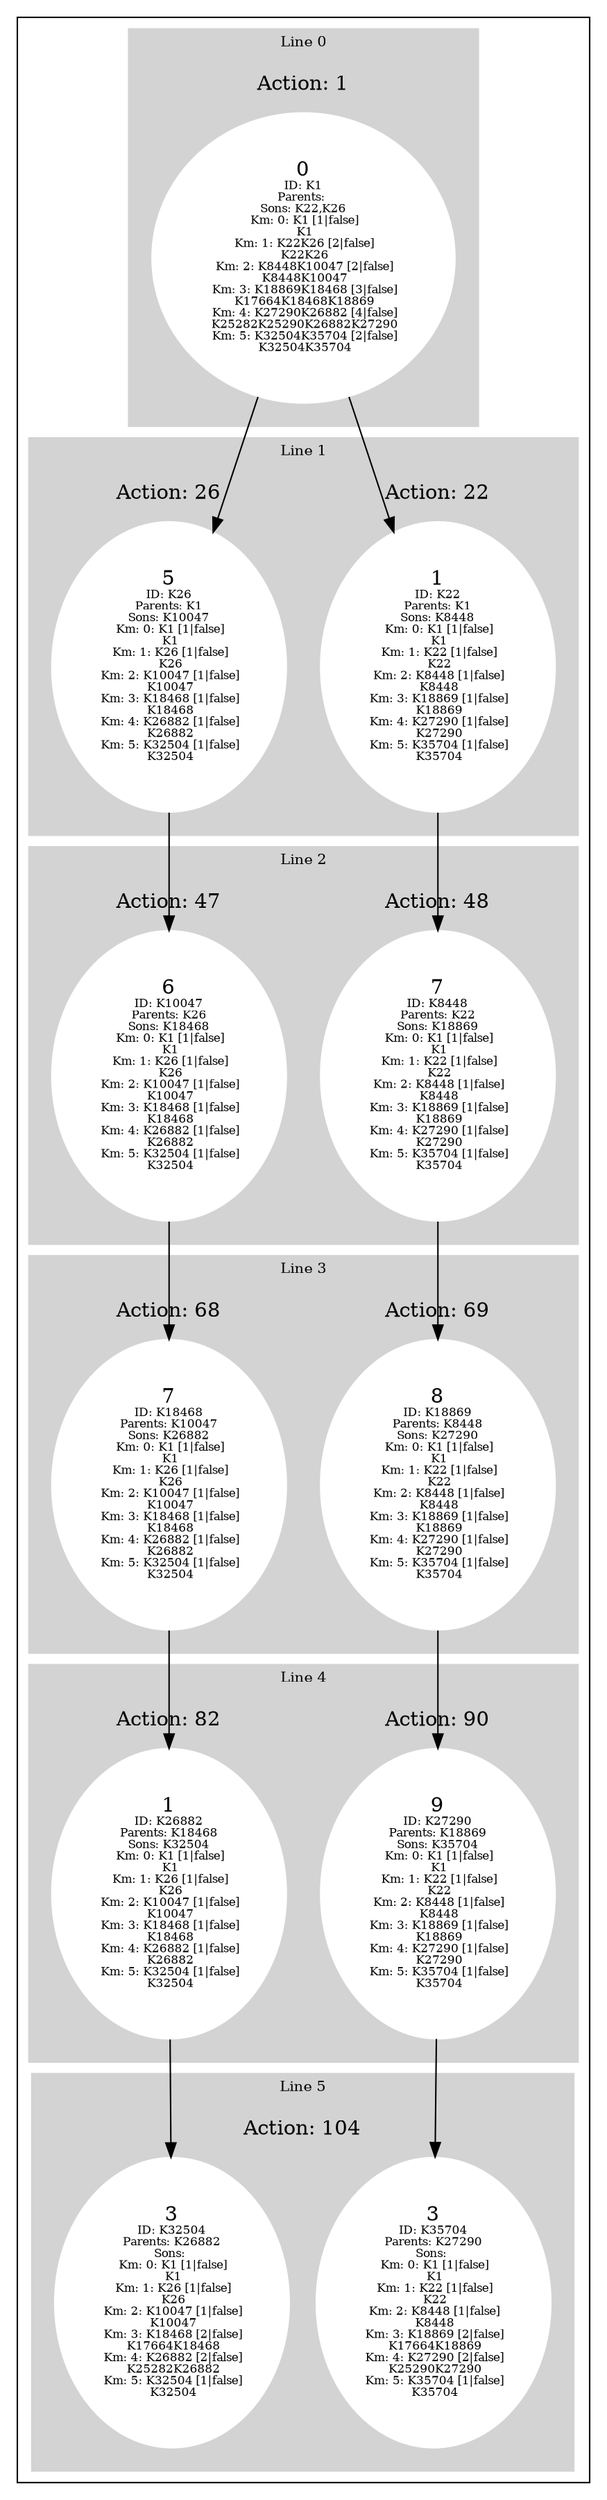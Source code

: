 digraph G {
subgraph cluster_info {
        subgraph cluster_0 {
        style=filled;
        color=lightgrey;
        node [style=filled,color=white];
        subgraph cluster_act_1 {
label = "Action: 1"step_K1 [label=<0<BR /><FONT POINT-SIZE="8">ID: K1</FONT><BR /><FONT POINT-SIZE="8">Parents: </FONT><BR /><FONT POINT-SIZE="8">Sons: K22,K26</FONT><BR /><FONT POINT-SIZE="8"> Km: 0: K1 [1|false]<BR /> K1</FONT><BR /><FONT POINT-SIZE="8"> Km: 1: K22K26 [2|false]<BR /> K22K26</FONT><BR /><FONT POINT-SIZE="8"> Km: 2: K8448K10047 [2|false]<BR /> K8448K10047</FONT><BR /><FONT POINT-SIZE="8"> Km: 3: K18869K18468 [3|false]<BR /> K17664K18468K18869</FONT><BR /><FONT POINT-SIZE="8"> Km: 4: K27290K26882 [4|false]<BR /> K25282K25290K26882K27290</FONT><BR /><FONT POINT-SIZE="8"> Km: 5: K32504K35704 [2|false]<BR /> K32504K35704</FONT>>]
}

        fontsize="10"
        label = "Line 0";
        }

        subgraph cluster_4 {
        style=filled;
        color=lightgrey;
        node [style=filled,color=white];
        subgraph cluster_act_90 {
label = "Action: 90"step_K27290 [label=<9<BR /><FONT POINT-SIZE="8">ID: K27290</FONT><BR /><FONT POINT-SIZE="8">Parents: K18869</FONT><BR /><FONT POINT-SIZE="8">Sons: K35704</FONT><BR /><FONT POINT-SIZE="8"> Km: 0: K1 [1|false]<BR /> K1</FONT><BR /><FONT POINT-SIZE="8"> Km: 1: K22 [1|false]<BR /> K22</FONT><BR /><FONT POINT-SIZE="8"> Km: 2: K8448 [1|false]<BR /> K8448</FONT><BR /><FONT POINT-SIZE="8"> Km: 3: K18869 [1|false]<BR /> K18869</FONT><BR /><FONT POINT-SIZE="8"> Km: 4: K27290 [1|false]<BR /> K27290</FONT><BR /><FONT POINT-SIZE="8"> Km: 5: K35704 [1|false]<BR /> K35704</FONT>>]
}
subgraph cluster_act_82 {
label = "Action: 82"step_K26882 [label=<1<BR /><FONT POINT-SIZE="8">ID: K26882</FONT><BR /><FONT POINT-SIZE="8">Parents: K18468</FONT><BR /><FONT POINT-SIZE="8">Sons: K32504</FONT><BR /><FONT POINT-SIZE="8"> Km: 0: K1 [1|false]<BR /> K1</FONT><BR /><FONT POINT-SIZE="8"> Km: 1: K26 [1|false]<BR /> K26</FONT><BR /><FONT POINT-SIZE="8"> Km: 2: K10047 [1|false]<BR /> K10047</FONT><BR /><FONT POINT-SIZE="8"> Km: 3: K18468 [1|false]<BR /> K18468</FONT><BR /><FONT POINT-SIZE="8"> Km: 4: K26882 [1|false]<BR /> K26882</FONT><BR /><FONT POINT-SIZE="8"> Km: 5: K32504 [1|false]<BR /> K32504</FONT>>]
}

        fontsize="10"
        label = "Line 4";
        }

        subgraph cluster_2 {
        style=filled;
        color=lightgrey;
        node [style=filled,color=white];
        subgraph cluster_act_48 {
label = "Action: 48"step_K8448 [label=<7<BR /><FONT POINT-SIZE="8">ID: K8448</FONT><BR /><FONT POINT-SIZE="8">Parents: K22</FONT><BR /><FONT POINT-SIZE="8">Sons: K18869</FONT><BR /><FONT POINT-SIZE="8"> Km: 0: K1 [1|false]<BR /> K1</FONT><BR /><FONT POINT-SIZE="8"> Km: 1: K22 [1|false]<BR /> K22</FONT><BR /><FONT POINT-SIZE="8"> Km: 2: K8448 [1|false]<BR /> K8448</FONT><BR /><FONT POINT-SIZE="8"> Km: 3: K18869 [1|false]<BR /> K18869</FONT><BR /><FONT POINT-SIZE="8"> Km: 4: K27290 [1|false]<BR /> K27290</FONT><BR /><FONT POINT-SIZE="8"> Km: 5: K35704 [1|false]<BR /> K35704</FONT>>]
}
subgraph cluster_act_47 {
label = "Action: 47"step_K10047 [label=<6<BR /><FONT POINT-SIZE="8">ID: K10047</FONT><BR /><FONT POINT-SIZE="8">Parents: K26</FONT><BR /><FONT POINT-SIZE="8">Sons: K18468</FONT><BR /><FONT POINT-SIZE="8"> Km: 0: K1 [1|false]<BR /> K1</FONT><BR /><FONT POINT-SIZE="8"> Km: 1: K26 [1|false]<BR /> K26</FONT><BR /><FONT POINT-SIZE="8"> Km: 2: K10047 [1|false]<BR /> K10047</FONT><BR /><FONT POINT-SIZE="8"> Km: 3: K18468 [1|false]<BR /> K18468</FONT><BR /><FONT POINT-SIZE="8"> Km: 4: K26882 [1|false]<BR /> K26882</FONT><BR /><FONT POINT-SIZE="8"> Km: 5: K32504 [1|false]<BR /> K32504</FONT>>]
}

        fontsize="10"
        label = "Line 2";
        }

        subgraph cluster_3 {
        style=filled;
        color=lightgrey;
        node [style=filled,color=white];
        subgraph cluster_act_69 {
label = "Action: 69"step_K18869 [label=<8<BR /><FONT POINT-SIZE="8">ID: K18869</FONT><BR /><FONT POINT-SIZE="8">Parents: K8448</FONT><BR /><FONT POINT-SIZE="8">Sons: K27290</FONT><BR /><FONT POINT-SIZE="8"> Km: 0: K1 [1|false]<BR /> K1</FONT><BR /><FONT POINT-SIZE="8"> Km: 1: K22 [1|false]<BR /> K22</FONT><BR /><FONT POINT-SIZE="8"> Km: 2: K8448 [1|false]<BR /> K8448</FONT><BR /><FONT POINT-SIZE="8"> Km: 3: K18869 [1|false]<BR /> K18869</FONT><BR /><FONT POINT-SIZE="8"> Km: 4: K27290 [1|false]<BR /> K27290</FONT><BR /><FONT POINT-SIZE="8"> Km: 5: K35704 [1|false]<BR /> K35704</FONT>>]
}
subgraph cluster_act_68 {
label = "Action: 68"step_K18468 [label=<7<BR /><FONT POINT-SIZE="8">ID: K18468</FONT><BR /><FONT POINT-SIZE="8">Parents: K10047</FONT><BR /><FONT POINT-SIZE="8">Sons: K26882</FONT><BR /><FONT POINT-SIZE="8"> Km: 0: K1 [1|false]<BR /> K1</FONT><BR /><FONT POINT-SIZE="8"> Km: 1: K26 [1|false]<BR /> K26</FONT><BR /><FONT POINT-SIZE="8"> Km: 2: K10047 [1|false]<BR /> K10047</FONT><BR /><FONT POINT-SIZE="8"> Km: 3: K18468 [1|false]<BR /> K18468</FONT><BR /><FONT POINT-SIZE="8"> Km: 4: K26882 [1|false]<BR /> K26882</FONT><BR /><FONT POINT-SIZE="8"> Km: 5: K32504 [1|false]<BR /> K32504</FONT>>]
}

        fontsize="10"
        label = "Line 3";
        }

        subgraph cluster_5 {
        style=filled;
        color=lightgrey;
        node [style=filled,color=white];
        subgraph cluster_act_104 {
label = "Action: 104"step_K32504 [label=<3<BR /><FONT POINT-SIZE="8">ID: K32504</FONT><BR /><FONT POINT-SIZE="8">Parents: K26882</FONT><BR /><FONT POINT-SIZE="8">Sons: </FONT><BR /><FONT POINT-SIZE="8"> Km: 0: K1 [1|false]<BR /> K1</FONT><BR /><FONT POINT-SIZE="8"> Km: 1: K26 [1|false]<BR /> K26</FONT><BR /><FONT POINT-SIZE="8"> Km: 2: K10047 [1|false]<BR /> K10047</FONT><BR /><FONT POINT-SIZE="8"> Km: 3: K18468 [2|false]<BR /> K17664K18468</FONT><BR /><FONT POINT-SIZE="8"> Km: 4: K26882 [2|false]<BR /> K25282K26882</FONT><BR /><FONT POINT-SIZE="8"> Km: 5: K32504 [1|false]<BR /> K32504</FONT>>]
step_K35704 [label=<3<BR /><FONT POINT-SIZE="8">ID: K35704</FONT><BR /><FONT POINT-SIZE="8">Parents: K27290</FONT><BR /><FONT POINT-SIZE="8">Sons: </FONT><BR /><FONT POINT-SIZE="8"> Km: 0: K1 [1|false]<BR /> K1</FONT><BR /><FONT POINT-SIZE="8"> Km: 1: K22 [1|false]<BR /> K22</FONT><BR /><FONT POINT-SIZE="8"> Km: 2: K8448 [1|false]<BR /> K8448</FONT><BR /><FONT POINT-SIZE="8"> Km: 3: K18869 [2|false]<BR /> K17664K18869</FONT><BR /><FONT POINT-SIZE="8"> Km: 4: K27290 [2|false]<BR /> K25290K27290</FONT><BR /><FONT POINT-SIZE="8"> Km: 5: K35704 [1|false]<BR /> K35704</FONT>>]
}
subgraph cluster_act_104 {
label = "Action: 104"step_K32504 [label=<3<BR /><FONT POINT-SIZE="8">ID: K32504</FONT><BR /><FONT POINT-SIZE="8">Parents: K26882</FONT><BR /><FONT POINT-SIZE="8">Sons: </FONT><BR /><FONT POINT-SIZE="8"> Km: 0: K1 [1|false]<BR /> K1</FONT><BR /><FONT POINT-SIZE="8"> Km: 1: K26 [1|false]<BR /> K26</FONT><BR /><FONT POINT-SIZE="8"> Km: 2: K10047 [1|false]<BR /> K10047</FONT><BR /><FONT POINT-SIZE="8"> Km: 3: K18468 [2|false]<BR /> K17664K18468</FONT><BR /><FONT POINT-SIZE="8"> Km: 4: K26882 [2|false]<BR /> K25282K26882</FONT><BR /><FONT POINT-SIZE="8"> Km: 5: K32504 [1|false]<BR /> K32504</FONT>>]
step_K35704 [label=<3<BR /><FONT POINT-SIZE="8">ID: K35704</FONT><BR /><FONT POINT-SIZE="8">Parents: K27290</FONT><BR /><FONT POINT-SIZE="8">Sons: </FONT><BR /><FONT POINT-SIZE="8"> Km: 0: K1 [1|false]<BR /> K1</FONT><BR /><FONT POINT-SIZE="8"> Km: 1: K22 [1|false]<BR /> K22</FONT><BR /><FONT POINT-SIZE="8"> Km: 2: K8448 [1|false]<BR /> K8448</FONT><BR /><FONT POINT-SIZE="8"> Km: 3: K18869 [2|false]<BR /> K17664K18869</FONT><BR /><FONT POINT-SIZE="8"> Km: 4: K27290 [2|false]<BR /> K25290K27290</FONT><BR /><FONT POINT-SIZE="8"> Km: 5: K35704 [1|false]<BR /> K35704</FONT>>]
}

        fontsize="10"
        label = "Line 5";
        }

        subgraph cluster_1 {
        style=filled;
        color=lightgrey;
        node [style=filled,color=white];
        subgraph cluster_act_22 {
label = "Action: 22"step_K22 [label=<1<BR /><FONT POINT-SIZE="8">ID: K22</FONT><BR /><FONT POINT-SIZE="8">Parents: K1</FONT><BR /><FONT POINT-SIZE="8">Sons: K8448</FONT><BR /><FONT POINT-SIZE="8"> Km: 0: K1 [1|false]<BR /> K1</FONT><BR /><FONT POINT-SIZE="8"> Km: 1: K22 [1|false]<BR /> K22</FONT><BR /><FONT POINT-SIZE="8"> Km: 2: K8448 [1|false]<BR /> K8448</FONT><BR /><FONT POINT-SIZE="8"> Km: 3: K18869 [1|false]<BR /> K18869</FONT><BR /><FONT POINT-SIZE="8"> Km: 4: K27290 [1|false]<BR /> K27290</FONT><BR /><FONT POINT-SIZE="8"> Km: 5: K35704 [1|false]<BR /> K35704</FONT>>]
}
subgraph cluster_act_26 {
label = "Action: 26"step_K26 [label=<5<BR /><FONT POINT-SIZE="8">ID: K26</FONT><BR /><FONT POINT-SIZE="8">Parents: K1</FONT><BR /><FONT POINT-SIZE="8">Sons: K10047</FONT><BR /><FONT POINT-SIZE="8"> Km: 0: K1 [1|false]<BR /> K1</FONT><BR /><FONT POINT-SIZE="8"> Km: 1: K26 [1|false]<BR /> K26</FONT><BR /><FONT POINT-SIZE="8"> Km: 2: K10047 [1|false]<BR /> K10047</FONT><BR /><FONT POINT-SIZE="8"> Km: 3: K18468 [1|false]<BR /> K18468</FONT><BR /><FONT POINT-SIZE="8"> Km: 4: K26882 [1|false]<BR /> K26882</FONT><BR /><FONT POINT-SIZE="8"> Km: 5: K32504 [1|false]<BR /> K32504</FONT>>]
}

        fontsize="10"
        label = "Line 1";
        }
step_K10047 -> step_K18468; 
step_K8448 -> step_K18869; 
step_K18869 -> step_K27290; 
step_K22 -> step_K8448; 
step_K1 -> step_K22; 
step_K18468 -> step_K26882; 
step_K27290 -> step_K35704; 
step_K26 -> step_K10047; 
step_K26882 -> step_K32504; 
step_K1 -> step_K26; 
}}